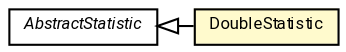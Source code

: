 #!/usr/local/bin/dot
#
# Class diagram 
# Generated by UMLGraph version R5_7_2-60-g0e99a6 (http://www.spinellis.gr/umlgraph/)
#

digraph G {
	graph [fontnames="svg"]
	edge [fontname="Roboto",fontsize=7,labelfontname="Roboto",labelfontsize=7,color="black"];
	node [fontname="Roboto",fontcolor="black",fontsize=8,shape=plaintext,margin=0,width=0,height=0];
	nodesep=0.15;
	ranksep=0.25;
	rankdir=LR;
	// de.lmu.ifi.dbs.elki.logging.statistics.AbstractStatistic
	c3634268 [label=<<table title="de.lmu.ifi.dbs.elki.logging.statistics.AbstractStatistic" border="0" cellborder="1" cellspacing="0" cellpadding="2" href="AbstractStatistic.html" target="_parent">
		<tr><td><table border="0" cellspacing="0" cellpadding="1">
		<tr><td align="center" balign="center"> <font face="Roboto"><i>AbstractStatistic</i></font> </td></tr>
		</table></td></tr>
		</table>>, URL="AbstractStatistic.html"];
	// de.lmu.ifi.dbs.elki.logging.statistics.DoubleStatistic
	c3634271 [label=<<table title="de.lmu.ifi.dbs.elki.logging.statistics.DoubleStatistic" border="0" cellborder="1" cellspacing="0" cellpadding="2" bgcolor="lemonChiffon" href="DoubleStatistic.html" target="_parent">
		<tr><td><table border="0" cellspacing="0" cellpadding="1">
		<tr><td align="center" balign="center"> <font face="Roboto">DoubleStatistic</font> </td></tr>
		</table></td></tr>
		</table>>, URL="DoubleStatistic.html"];
	// de.lmu.ifi.dbs.elki.logging.statistics.DoubleStatistic extends de.lmu.ifi.dbs.elki.logging.statistics.AbstractStatistic
	c3634268 -> c3634271 [arrowtail=empty,dir=back,weight=10];
}

